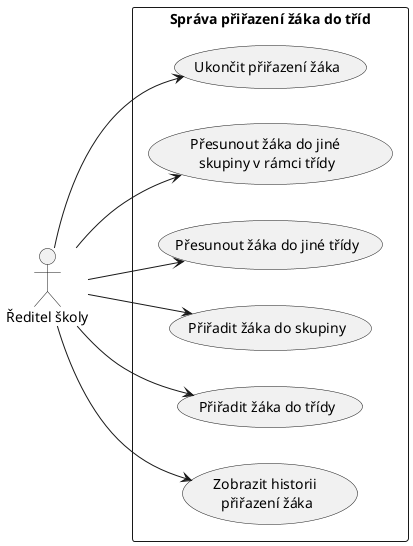 @startuml
left to right direction
!define RECTANGLE rectangle
!define ACTOR actor

ACTOR "Ředitel školy" as Principal

RECTANGLE "Správa přiřazení žáka do tříd" {
    usecase "Ukončit přiřazení žáka" as EndStudentAssignment
    usecase "Přesunout žáka do jiné \nskupiny v rámci třídy" as MoveStudentToAnotherSubClass
    usecase "Přesunout žáka do jiné třídy" as MoveStudentToAnotherClass
    usecase "Přiřadit žáka do skupiny" as AssignStudentToSubClass
    usecase "Přiřadit žáka do třídy" as AssignStudentToClass
    usecase "Zobrazit historii \npřiřazení žáka" as ViewStudentAssignmentHistory
}

left to right direction
Principal --> AssignStudentToClass
Principal --> MoveStudentToAnotherClass
Principal --> MoveStudentToAnotherSubClass
Principal --> AssignStudentToSubClass
Principal --> EndStudentAssignment
Principal --> ViewStudentAssignmentHistory
@enduml